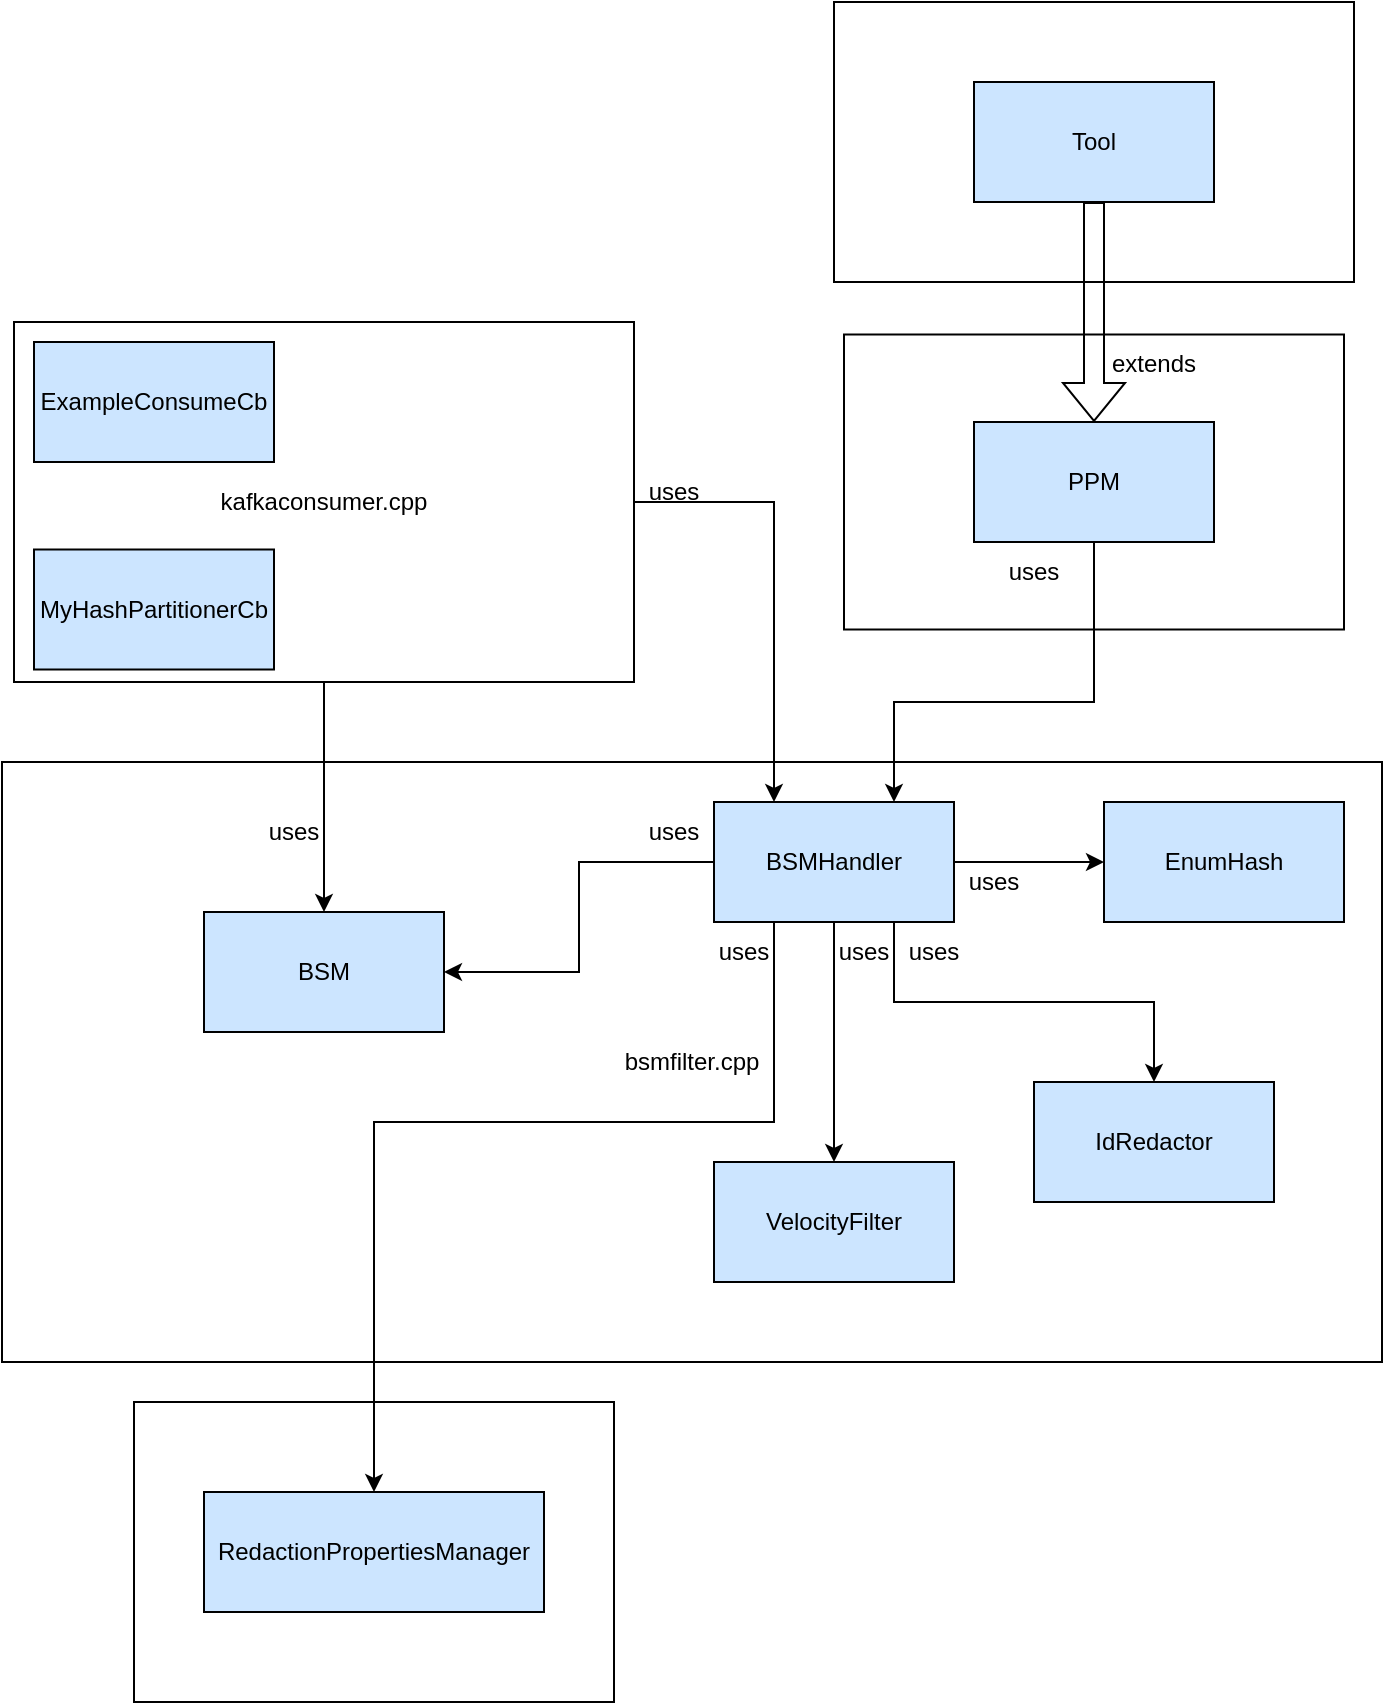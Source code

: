 <mxfile version="17.4.2" type="device"><diagram id="C5RBs43oDa-KdzZeNtuy" name="Page-1"><mxGraphModel dx="2169" dy="2034" grid="1" gridSize="10" guides="1" tooltips="1" connect="1" arrows="1" fold="1" page="1" pageScale="1" pageWidth="827" pageHeight="1169" math="0" shadow="0"><root><mxCell id="WIyWlLk6GJQsqaUBKTNV-0"/><mxCell id="WIyWlLk6GJQsqaUBKTNV-1" parent="WIyWlLk6GJQsqaUBKTNV-0"/><mxCell id="-AC5FPD5q0tVlcpqHxXj-4" value="" style="group" parent="WIyWlLk6GJQsqaUBKTNV-1" vertex="1" connectable="0"><mxGeometry x="145" y="126.25" width="250" height="147.5" as="geometry"/></mxCell><mxCell id="lCuf3g289bpmiVO6Gp3o-36" value="ppm.cpp" style="rounded=0;whiteSpace=wrap;html=1;" parent="-AC5FPD5q0tVlcpqHxXj-4" vertex="1"><mxGeometry width="250" height="147.5" as="geometry"/></mxCell><mxCell id="t5sVX5FdL_pPP2_WbFXG-14" value="PPM" style="rounded=0;whiteSpace=wrap;html=1;fillColor=#CCE5FF;" parent="-AC5FPD5q0tVlcpqHxXj-4" vertex="1"><mxGeometry x="65" y="43.75" width="120" height="60" as="geometry"/></mxCell><mxCell id="RsvYZJooS83dsURNWo_I-0" value="" style="rounded=0;whiteSpace=wrap;html=1;" parent="WIyWlLk6GJQsqaUBKTNV-1" vertex="1"><mxGeometry x="-210" y="660" width="240" height="150" as="geometry"/></mxCell><mxCell id="lCuf3g289bpmiVO6Gp3o-39" value="bsmfilter.cpp" style="rounded=0;whiteSpace=wrap;html=1;" parent="WIyWlLk6GJQsqaUBKTNV-1" vertex="1"><mxGeometry x="-276" y="340" width="690" height="300" as="geometry"/></mxCell><mxCell id="t5sVX5FdL_pPP2_WbFXG-1" value="EnumHash" style="rounded=0;whiteSpace=wrap;html=1;fillColor=#CCE5FF;" parent="WIyWlLk6GJQsqaUBKTNV-1" vertex="1"><mxGeometry x="275" y="360" width="120" height="60" as="geometry"/></mxCell><mxCell id="t5sVX5FdL_pPP2_WbFXG-3" value="IdRedactor" style="rounded=0;whiteSpace=wrap;html=1;fillColor=#CCE5FF;" parent="WIyWlLk6GJQsqaUBKTNV-1" vertex="1"><mxGeometry x="240" y="500" width="120" height="60" as="geometry"/></mxCell><mxCell id="t5sVX5FdL_pPP2_WbFXG-4" value="VelocityFilter" style="rounded=0;whiteSpace=wrap;html=1;fillColor=#CCE5FF;" parent="WIyWlLk6GJQsqaUBKTNV-1" vertex="1"><mxGeometry x="80" y="540" width="120" height="60" as="geometry"/></mxCell><mxCell id="t5sVX5FdL_pPP2_WbFXG-5" value="BSM" style="rounded=0;whiteSpace=wrap;html=1;fillColor=#CCE5FF;" parent="WIyWlLk6GJQsqaUBKTNV-1" vertex="1"><mxGeometry x="-175" y="415" width="120" height="60" as="geometry"/></mxCell><mxCell id="lCuf3g289bpmiVO6Gp3o-2" style="edgeStyle=orthogonalEdgeStyle;rounded=0;orthogonalLoop=1;jettySize=auto;html=1;exitX=0.25;exitY=1;exitDx=0;exitDy=0;entryX=0.5;entryY=0;entryDx=0;entryDy=0;" parent="WIyWlLk6GJQsqaUBKTNV-1" source="t5sVX5FdL_pPP2_WbFXG-9" target="lCuf3g289bpmiVO6Gp3o-1" edge="1"><mxGeometry relative="1" as="geometry"><Array as="points"><mxPoint x="110" y="520"/><mxPoint x="-90" y="520"/></Array></mxGeometry></mxCell><mxCell id="lCuf3g289bpmiVO6Gp3o-3" style="edgeStyle=orthogonalEdgeStyle;rounded=0;orthogonalLoop=1;jettySize=auto;html=1;exitX=0;exitY=0.5;exitDx=0;exitDy=0;" parent="WIyWlLk6GJQsqaUBKTNV-1" source="t5sVX5FdL_pPP2_WbFXG-9" target="t5sVX5FdL_pPP2_WbFXG-5" edge="1"><mxGeometry relative="1" as="geometry"/></mxCell><mxCell id="lCuf3g289bpmiVO6Gp3o-7" style="edgeStyle=orthogonalEdgeStyle;rounded=0;orthogonalLoop=1;jettySize=auto;html=1;exitX=0.5;exitY=1;exitDx=0;exitDy=0;" parent="WIyWlLk6GJQsqaUBKTNV-1" source="t5sVX5FdL_pPP2_WbFXG-9" target="t5sVX5FdL_pPP2_WbFXG-4" edge="1"><mxGeometry relative="1" as="geometry"/></mxCell><mxCell id="lCuf3g289bpmiVO6Gp3o-8" style="edgeStyle=orthogonalEdgeStyle;rounded=0;orthogonalLoop=1;jettySize=auto;html=1;exitX=0.75;exitY=1;exitDx=0;exitDy=0;" parent="WIyWlLk6GJQsqaUBKTNV-1" source="t5sVX5FdL_pPP2_WbFXG-9" target="t5sVX5FdL_pPP2_WbFXG-3" edge="1"><mxGeometry relative="1" as="geometry"/></mxCell><mxCell id="lCuf3g289bpmiVO6Gp3o-11" style="edgeStyle=orthogonalEdgeStyle;rounded=0;orthogonalLoop=1;jettySize=auto;html=1;" parent="WIyWlLk6GJQsqaUBKTNV-1" source="t5sVX5FdL_pPP2_WbFXG-9" target="t5sVX5FdL_pPP2_WbFXG-1" edge="1"><mxGeometry relative="1" as="geometry"/></mxCell><mxCell id="t5sVX5FdL_pPP2_WbFXG-9" value="BSMHandler" style="rounded=0;whiteSpace=wrap;html=1;fillColor=#CCE5FF;" parent="WIyWlLk6GJQsqaUBKTNV-1" vertex="1"><mxGeometry x="80" y="360" width="120" height="60" as="geometry"/></mxCell><mxCell id="lCuf3g289bpmiVO6Gp3o-31" style="edgeStyle=orthogonalEdgeStyle;rounded=0;orthogonalLoop=1;jettySize=auto;html=1;entryX=0.75;entryY=0;entryDx=0;entryDy=0;exitX=1;exitY=0;exitDx=0;exitDy=0;" parent="WIyWlLk6GJQsqaUBKTNV-1" source="lCuf3g289bpmiVO6Gp3o-13" target="t5sVX5FdL_pPP2_WbFXG-9" edge="1"><mxGeometry relative="1" as="geometry"><Array as="points"><mxPoint x="270" y="310"/><mxPoint x="170" y="310"/></Array></mxGeometry></mxCell><mxCell id="lCuf3g289bpmiVO6Gp3o-1" value="RedactionPropertiesManager" style="rounded=0;whiteSpace=wrap;html=1;fillColor=#CCE5FF;" parent="WIyWlLk6GJQsqaUBKTNV-1" vertex="1"><mxGeometry x="-175" y="705" width="170" height="60" as="geometry"/></mxCell><mxCell id="lCuf3g289bpmiVO6Gp3o-33" style="edgeStyle=orthogonalEdgeStyle;rounded=0;orthogonalLoop=1;jettySize=auto;html=1;entryX=0.25;entryY=0;entryDx=0;entryDy=0;" parent="WIyWlLk6GJQsqaUBKTNV-1" source="lCuf3g289bpmiVO6Gp3o-4" target="t5sVX5FdL_pPP2_WbFXG-9" edge="1"><mxGeometry relative="1" as="geometry"/></mxCell><mxCell id="lCuf3g289bpmiVO6Gp3o-37" style="edgeStyle=orthogonalEdgeStyle;rounded=0;orthogonalLoop=1;jettySize=auto;html=1;" parent="WIyWlLk6GJQsqaUBKTNV-1" source="lCuf3g289bpmiVO6Gp3o-4" target="t5sVX5FdL_pPP2_WbFXG-5" edge="1"><mxGeometry relative="1" as="geometry"/></mxCell><mxCell id="lCuf3g289bpmiVO6Gp3o-4" value="kafkaconsumer.cpp" style="rounded=0;whiteSpace=wrap;html=1;" parent="WIyWlLk6GJQsqaUBKTNV-1" vertex="1"><mxGeometry x="-270" y="120" width="310" height="180" as="geometry"/></mxCell><mxCell id="lCuf3g289bpmiVO6Gp3o-12" value="extends" style="text;html=1;strokeColor=none;fillColor=none;align=center;verticalAlign=middle;whiteSpace=wrap;rounded=0;" parent="WIyWlLk6GJQsqaUBKTNV-1" vertex="1"><mxGeometry x="270" y="126.25" width="60" height="30" as="geometry"/></mxCell><mxCell id="lCuf3g289bpmiVO6Gp3o-13" value="uses" style="text;html=1;strokeColor=none;fillColor=none;align=center;verticalAlign=middle;whiteSpace=wrap;rounded=0;" parent="WIyWlLk6GJQsqaUBKTNV-1" vertex="1"><mxGeometry x="210" y="230" width="60" height="30" as="geometry"/></mxCell><mxCell id="lCuf3g289bpmiVO6Gp3o-15" value="uses" style="text;html=1;strokeColor=none;fillColor=none;align=center;verticalAlign=middle;whiteSpace=wrap;rounded=0;" parent="WIyWlLk6GJQsqaUBKTNV-1" vertex="1"><mxGeometry x="30" y="360" width="60" height="30" as="geometry"/></mxCell><mxCell id="lCuf3g289bpmiVO6Gp3o-16" value="uses" style="text;html=1;strokeColor=none;fillColor=none;align=center;verticalAlign=middle;whiteSpace=wrap;rounded=0;" parent="WIyWlLk6GJQsqaUBKTNV-1" vertex="1"><mxGeometry x="65" y="420" width="60" height="30" as="geometry"/></mxCell><mxCell id="lCuf3g289bpmiVO6Gp3o-17" value="uses" style="text;html=1;strokeColor=none;fillColor=none;align=center;verticalAlign=middle;whiteSpace=wrap;rounded=0;" parent="WIyWlLk6GJQsqaUBKTNV-1" vertex="1"><mxGeometry x="160" y="420" width="60" height="30" as="geometry"/></mxCell><mxCell id="lCuf3g289bpmiVO6Gp3o-18" value="uses" style="text;html=1;strokeColor=none;fillColor=none;align=center;verticalAlign=middle;whiteSpace=wrap;rounded=0;" parent="WIyWlLk6GJQsqaUBKTNV-1" vertex="1"><mxGeometry x="190" y="385" width="60" height="30" as="geometry"/></mxCell><mxCell id="lCuf3g289bpmiVO6Gp3o-19" value="uses" style="text;html=1;strokeColor=none;fillColor=none;align=center;verticalAlign=middle;whiteSpace=wrap;rounded=0;" parent="WIyWlLk6GJQsqaUBKTNV-1" vertex="1"><mxGeometry x="125" y="420" width="60" height="30" as="geometry"/></mxCell><mxCell id="lCuf3g289bpmiVO6Gp3o-24" value="ExampleConsumeCb" style="rounded=0;whiteSpace=wrap;html=1;fillColor=#CCE5FF;" parent="WIyWlLk6GJQsqaUBKTNV-1" vertex="1"><mxGeometry x="-260" y="130" width="120" height="60" as="geometry"/></mxCell><mxCell id="lCuf3g289bpmiVO6Gp3o-27" value="MyHashPartitionerCb" style="rounded=0;whiteSpace=wrap;html=1;fillColor=#CCE5FF;" parent="WIyWlLk6GJQsqaUBKTNV-1" vertex="1"><mxGeometry x="-260" y="233.75" width="120" height="60" as="geometry"/></mxCell><mxCell id="-AC5FPD5q0tVlcpqHxXj-0" value="uses" style="text;html=1;strokeColor=none;fillColor=none;align=center;verticalAlign=middle;whiteSpace=wrap;rounded=0;" parent="WIyWlLk6GJQsqaUBKTNV-1" vertex="1"><mxGeometry x="30" y="190" width="60" height="30" as="geometry"/></mxCell><mxCell id="-AC5FPD5q0tVlcpqHxXj-1" value="uses" style="text;html=1;strokeColor=none;fillColor=none;align=center;verticalAlign=middle;whiteSpace=wrap;rounded=0;" parent="WIyWlLk6GJQsqaUBKTNV-1" vertex="1"><mxGeometry x="-160" y="360" width="60" height="30" as="geometry"/></mxCell><mxCell id="-AC5FPD5q0tVlcpqHxXj-3" value="" style="group" parent="WIyWlLk6GJQsqaUBKTNV-1" vertex="1" connectable="0"><mxGeometry x="140" y="-40" width="260" height="140" as="geometry"/></mxCell><mxCell id="-AC5FPD5q0tVlcpqHxXj-9" value="" style="group" parent="-AC5FPD5q0tVlcpqHxXj-3" vertex="1" connectable="0"><mxGeometry width="260" height="140" as="geometry"/></mxCell><mxCell id="lCuf3g289bpmiVO6Gp3o-34" value="tool.cpp" style="rounded=0;whiteSpace=wrap;html=1;" parent="-AC5FPD5q0tVlcpqHxXj-9" vertex="1"><mxGeometry width="260" height="140" as="geometry"/></mxCell><mxCell id="t5sVX5FdL_pPP2_WbFXG-18" value="Tool" style="rounded=0;whiteSpace=wrap;html=1;fillColor=#CCE5FF;" parent="-AC5FPD5q0tVlcpqHxXj-9" vertex="1"><mxGeometry x="70" y="40" width="120" height="60" as="geometry"/></mxCell><mxCell id="lCuf3g289bpmiVO6Gp3o-10" style="edgeStyle=orthogonalEdgeStyle;rounded=0;orthogonalLoop=1;jettySize=auto;html=1;shape=flexArrow;" parent="WIyWlLk6GJQsqaUBKTNV-1" source="t5sVX5FdL_pPP2_WbFXG-18" target="t5sVX5FdL_pPP2_WbFXG-14" edge="1"><mxGeometry relative="1" as="geometry"/></mxCell></root></mxGraphModel></diagram></mxfile>